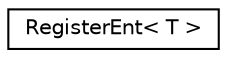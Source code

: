 digraph G
{
  edge [fontname="Helvetica",fontsize="10",labelfontname="Helvetica",labelfontsize="10"];
  node [fontname="Helvetica",fontsize="10",shape=record];
  rankdir="LR";
  Node1 [label="RegisterEnt\< T \>",height=0.2,width=0.4,color="black", fillcolor="white", style="filled",URL="$struct_register_ent.html"];
}
